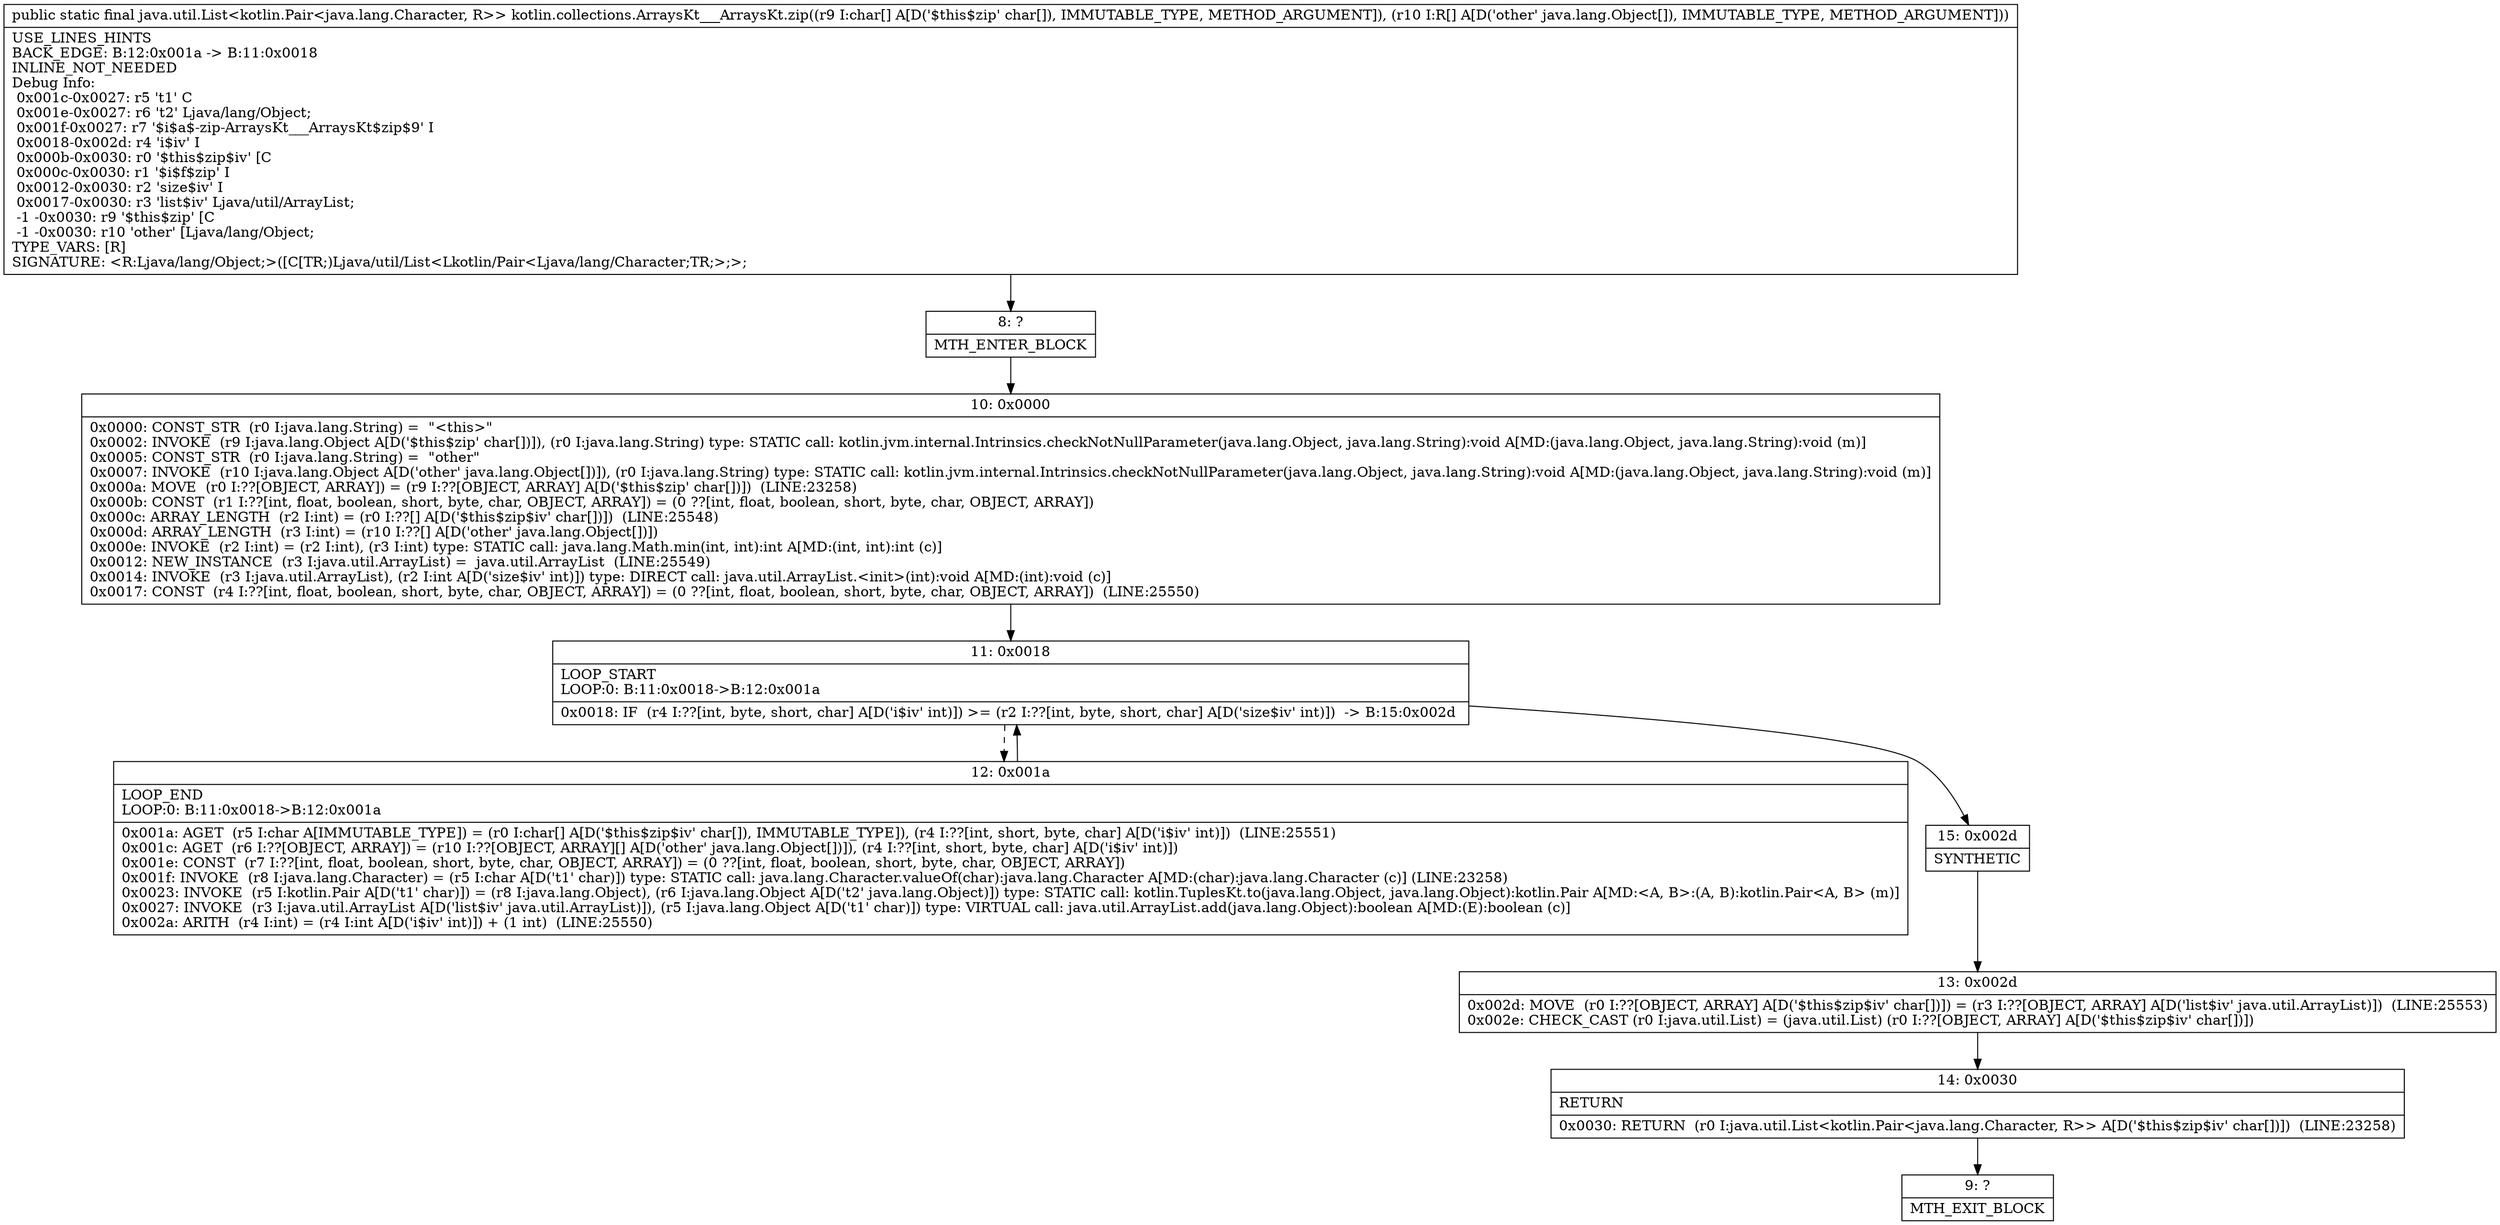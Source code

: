 digraph "CFG forkotlin.collections.ArraysKt___ArraysKt.zip([C[Ljava\/lang\/Object;)Ljava\/util\/List;" {
Node_8 [shape=record,label="{8\:\ ?|MTH_ENTER_BLOCK\l}"];
Node_10 [shape=record,label="{10\:\ 0x0000|0x0000: CONST_STR  (r0 I:java.lang.String) =  \"\<this\>\" \l0x0002: INVOKE  (r9 I:java.lang.Object A[D('$this$zip' char[])]), (r0 I:java.lang.String) type: STATIC call: kotlin.jvm.internal.Intrinsics.checkNotNullParameter(java.lang.Object, java.lang.String):void A[MD:(java.lang.Object, java.lang.String):void (m)]\l0x0005: CONST_STR  (r0 I:java.lang.String) =  \"other\" \l0x0007: INVOKE  (r10 I:java.lang.Object A[D('other' java.lang.Object[])]), (r0 I:java.lang.String) type: STATIC call: kotlin.jvm.internal.Intrinsics.checkNotNullParameter(java.lang.Object, java.lang.String):void A[MD:(java.lang.Object, java.lang.String):void (m)]\l0x000a: MOVE  (r0 I:??[OBJECT, ARRAY]) = (r9 I:??[OBJECT, ARRAY] A[D('$this$zip' char[])])  (LINE:23258)\l0x000b: CONST  (r1 I:??[int, float, boolean, short, byte, char, OBJECT, ARRAY]) = (0 ??[int, float, boolean, short, byte, char, OBJECT, ARRAY]) \l0x000c: ARRAY_LENGTH  (r2 I:int) = (r0 I:??[] A[D('$this$zip$iv' char[])])  (LINE:25548)\l0x000d: ARRAY_LENGTH  (r3 I:int) = (r10 I:??[] A[D('other' java.lang.Object[])]) \l0x000e: INVOKE  (r2 I:int) = (r2 I:int), (r3 I:int) type: STATIC call: java.lang.Math.min(int, int):int A[MD:(int, int):int (c)]\l0x0012: NEW_INSTANCE  (r3 I:java.util.ArrayList) =  java.util.ArrayList  (LINE:25549)\l0x0014: INVOKE  (r3 I:java.util.ArrayList), (r2 I:int A[D('size$iv' int)]) type: DIRECT call: java.util.ArrayList.\<init\>(int):void A[MD:(int):void (c)]\l0x0017: CONST  (r4 I:??[int, float, boolean, short, byte, char, OBJECT, ARRAY]) = (0 ??[int, float, boolean, short, byte, char, OBJECT, ARRAY])  (LINE:25550)\l}"];
Node_11 [shape=record,label="{11\:\ 0x0018|LOOP_START\lLOOP:0: B:11:0x0018\-\>B:12:0x001a\l|0x0018: IF  (r4 I:??[int, byte, short, char] A[D('i$iv' int)]) \>= (r2 I:??[int, byte, short, char] A[D('size$iv' int)])  \-\> B:15:0x002d \l}"];
Node_12 [shape=record,label="{12\:\ 0x001a|LOOP_END\lLOOP:0: B:11:0x0018\-\>B:12:0x001a\l|0x001a: AGET  (r5 I:char A[IMMUTABLE_TYPE]) = (r0 I:char[] A[D('$this$zip$iv' char[]), IMMUTABLE_TYPE]), (r4 I:??[int, short, byte, char] A[D('i$iv' int)])  (LINE:25551)\l0x001c: AGET  (r6 I:??[OBJECT, ARRAY]) = (r10 I:??[OBJECT, ARRAY][] A[D('other' java.lang.Object[])]), (r4 I:??[int, short, byte, char] A[D('i$iv' int)]) \l0x001e: CONST  (r7 I:??[int, float, boolean, short, byte, char, OBJECT, ARRAY]) = (0 ??[int, float, boolean, short, byte, char, OBJECT, ARRAY]) \l0x001f: INVOKE  (r8 I:java.lang.Character) = (r5 I:char A[D('t1' char)]) type: STATIC call: java.lang.Character.valueOf(char):java.lang.Character A[MD:(char):java.lang.Character (c)] (LINE:23258)\l0x0023: INVOKE  (r5 I:kotlin.Pair A[D('t1' char)]) = (r8 I:java.lang.Object), (r6 I:java.lang.Object A[D('t2' java.lang.Object)]) type: STATIC call: kotlin.TuplesKt.to(java.lang.Object, java.lang.Object):kotlin.Pair A[MD:\<A, B\>:(A, B):kotlin.Pair\<A, B\> (m)]\l0x0027: INVOKE  (r3 I:java.util.ArrayList A[D('list$iv' java.util.ArrayList)]), (r5 I:java.lang.Object A[D('t1' char)]) type: VIRTUAL call: java.util.ArrayList.add(java.lang.Object):boolean A[MD:(E):boolean (c)]\l0x002a: ARITH  (r4 I:int) = (r4 I:int A[D('i$iv' int)]) + (1 int)  (LINE:25550)\l}"];
Node_15 [shape=record,label="{15\:\ 0x002d|SYNTHETIC\l}"];
Node_13 [shape=record,label="{13\:\ 0x002d|0x002d: MOVE  (r0 I:??[OBJECT, ARRAY] A[D('$this$zip$iv' char[])]) = (r3 I:??[OBJECT, ARRAY] A[D('list$iv' java.util.ArrayList)])  (LINE:25553)\l0x002e: CHECK_CAST (r0 I:java.util.List) = (java.util.List) (r0 I:??[OBJECT, ARRAY] A[D('$this$zip$iv' char[])]) \l}"];
Node_14 [shape=record,label="{14\:\ 0x0030|RETURN\l|0x0030: RETURN  (r0 I:java.util.List\<kotlin.Pair\<java.lang.Character, R\>\> A[D('$this$zip$iv' char[])])  (LINE:23258)\l}"];
Node_9 [shape=record,label="{9\:\ ?|MTH_EXIT_BLOCK\l}"];
MethodNode[shape=record,label="{public static final java.util.List\<kotlin.Pair\<java.lang.Character, R\>\> kotlin.collections.ArraysKt___ArraysKt.zip((r9 I:char[] A[D('$this$zip' char[]), IMMUTABLE_TYPE, METHOD_ARGUMENT]), (r10 I:R[] A[D('other' java.lang.Object[]), IMMUTABLE_TYPE, METHOD_ARGUMENT]))  | USE_LINES_HINTS\lBACK_EDGE: B:12:0x001a \-\> B:11:0x0018\lINLINE_NOT_NEEDED\lDebug Info:\l  0x001c\-0x0027: r5 't1' C\l  0x001e\-0x0027: r6 't2' Ljava\/lang\/Object;\l  0x001f\-0x0027: r7 '$i$a$\-zip\-ArraysKt___ArraysKt$zip$9' I\l  0x0018\-0x002d: r4 'i$iv' I\l  0x000b\-0x0030: r0 '$this$zip$iv' [C\l  0x000c\-0x0030: r1 '$i$f$zip' I\l  0x0012\-0x0030: r2 'size$iv' I\l  0x0017\-0x0030: r3 'list$iv' Ljava\/util\/ArrayList;\l  \-1 \-0x0030: r9 '$this$zip' [C\l  \-1 \-0x0030: r10 'other' [Ljava\/lang\/Object;\lTYPE_VARS: [R]\lSIGNATURE: \<R:Ljava\/lang\/Object;\>([C[TR;)Ljava\/util\/List\<Lkotlin\/Pair\<Ljava\/lang\/Character;TR;\>;\>;\l}"];
MethodNode -> Node_8;Node_8 -> Node_10;
Node_10 -> Node_11;
Node_11 -> Node_12[style=dashed];
Node_11 -> Node_15;
Node_12 -> Node_11;
Node_15 -> Node_13;
Node_13 -> Node_14;
Node_14 -> Node_9;
}

